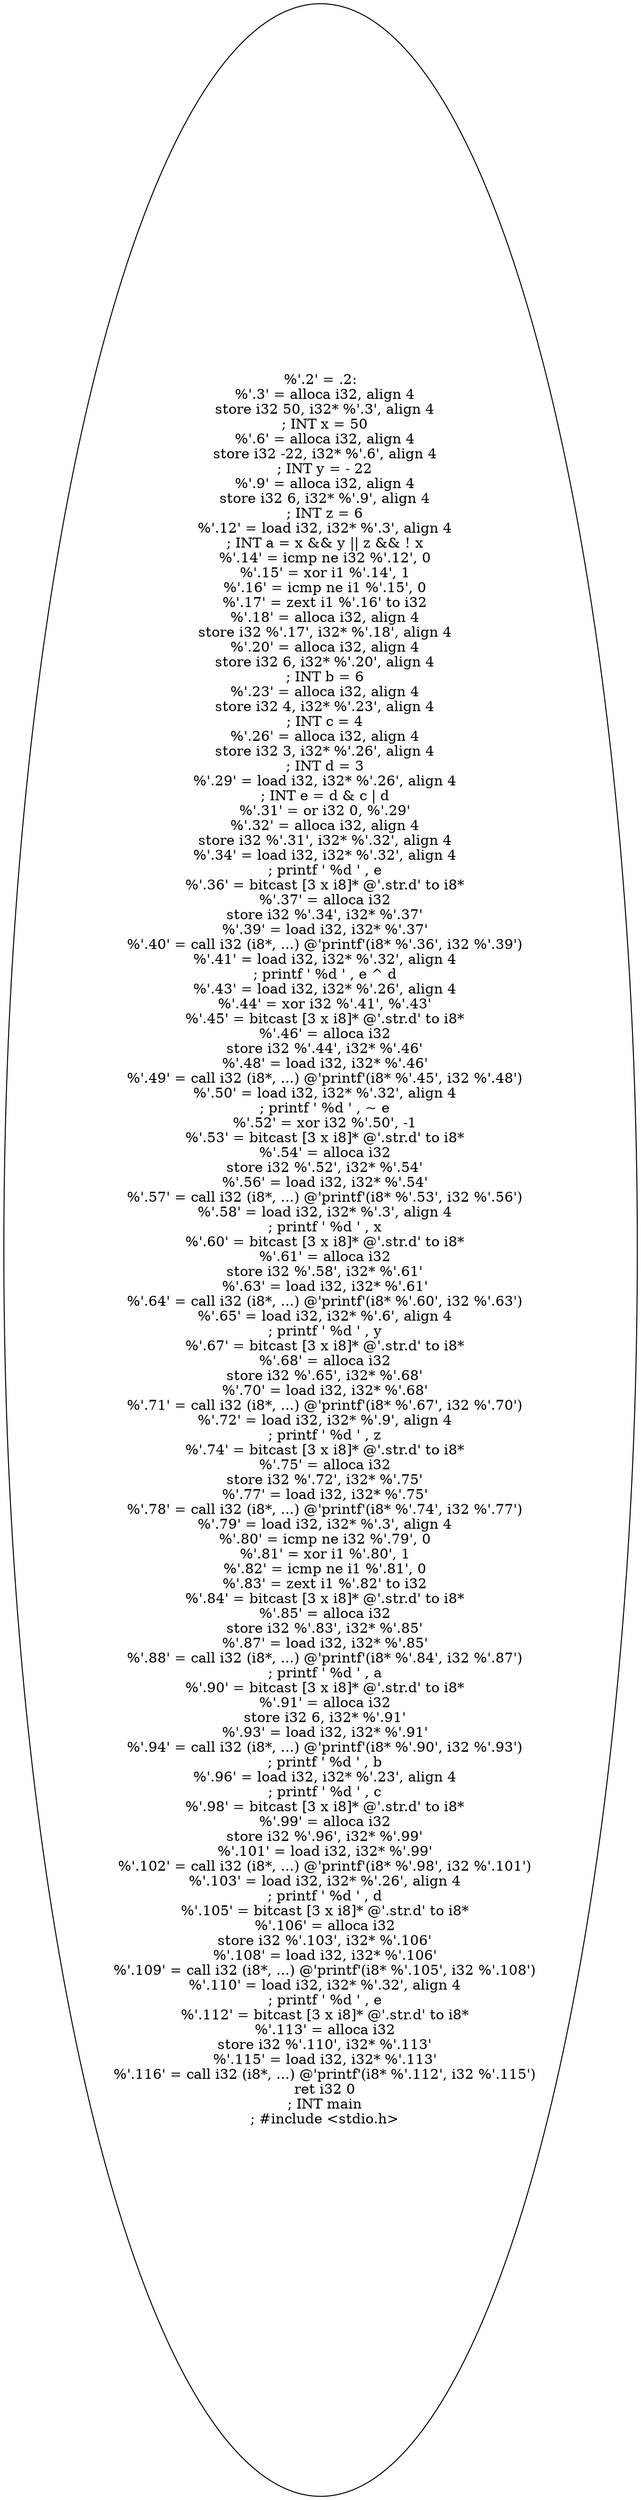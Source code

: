 digraph AST {
  "132340100888656" [label="%'.2' = .2:
  %'.3' = alloca i32, align 4
  store i32 50, i32* %'.3', align 4
  ; INT x = 50
  %'.6' = alloca i32, align 4
  store i32 -22, i32* %'.6', align 4
  ; INT y = - 22
  %'.9' = alloca i32, align 4
  store i32 6, i32* %'.9', align 4
  ; INT z = 6
  %'.12' = load i32, i32* %'.3', align 4
  ; INT a = x && y || z && ! x
  %'.14' = icmp ne i32 %'.12', 0
  %'.15' = xor i1 %'.14', 1
  %'.16' = icmp ne i1 %'.15', 0
  %'.17' = zext i1 %'.16' to i32
  %'.18' = alloca i32, align 4
  store i32 %'.17', i32* %'.18', align 4
  %'.20' = alloca i32, align 4
  store i32 6, i32* %'.20', align 4
  ; INT b = 6
  %'.23' = alloca i32, align 4
  store i32 4, i32* %'.23', align 4
  ; INT c = 4
  %'.26' = alloca i32, align 4
  store i32 3, i32* %'.26', align 4
  ; INT d = 3
  %'.29' = load i32, i32* %'.26', align 4
  ; INT e = d & c | d
  %'.31' = or i32 0, %'.29'
  %'.32' = alloca i32, align 4
  store i32 %'.31', i32* %'.32', align 4
  %'.34' = load i32, i32* %'.32', align 4
  ; printf ' %d ' , e
  %'.36' = bitcast [3 x i8]* @'.str.d' to i8*
  %'.37' = alloca i32
  store i32 %'.34', i32* %'.37'
  %'.39' = load i32, i32* %'.37'
  %'.40' = call i32 (i8*, ...) @'printf'(i8* %'.36', i32 %'.39')
  %'.41' = load i32, i32* %'.32', align 4
  ; printf ' %d ' , e ^ d
  %'.43' = load i32, i32* %'.26', align 4
  %'.44' = xor i32 %'.41', %'.43'
  %'.45' = bitcast [3 x i8]* @'.str.d' to i8*
  %'.46' = alloca i32
  store i32 %'.44', i32* %'.46'
  %'.48' = load i32, i32* %'.46'
  %'.49' = call i32 (i8*, ...) @'printf'(i8* %'.45', i32 %'.48')
  %'.50' = load i32, i32* %'.32', align 4
  ; printf ' %d ' , ~ e
  %'.52' = xor i32 %'.50', -1
  %'.53' = bitcast [3 x i8]* @'.str.d' to i8*
  %'.54' = alloca i32
  store i32 %'.52', i32* %'.54'
  %'.56' = load i32, i32* %'.54'
  %'.57' = call i32 (i8*, ...) @'printf'(i8* %'.53', i32 %'.56')
  %'.58' = load i32, i32* %'.3', align 4
  ; printf ' %d ' , x
  %'.60' = bitcast [3 x i8]* @'.str.d' to i8*
  %'.61' = alloca i32
  store i32 %'.58', i32* %'.61'
  %'.63' = load i32, i32* %'.61'
  %'.64' = call i32 (i8*, ...) @'printf'(i8* %'.60', i32 %'.63')
  %'.65' = load i32, i32* %'.6', align 4
  ; printf ' %d ' , y
  %'.67' = bitcast [3 x i8]* @'.str.d' to i8*
  %'.68' = alloca i32
  store i32 %'.65', i32* %'.68'
  %'.70' = load i32, i32* %'.68'
  %'.71' = call i32 (i8*, ...) @'printf'(i8* %'.67', i32 %'.70')
  %'.72' = load i32, i32* %'.9', align 4
  ; printf ' %d ' , z
  %'.74' = bitcast [3 x i8]* @'.str.d' to i8*
  %'.75' = alloca i32
  store i32 %'.72', i32* %'.75'
  %'.77' = load i32, i32* %'.75'
  %'.78' = call i32 (i8*, ...) @'printf'(i8* %'.74', i32 %'.77')
  %'.79' = load i32, i32* %'.3', align 4
  %'.80' = icmp ne i32 %'.79', 0
  %'.81' = xor i1 %'.80', 1
  %'.82' = icmp ne i1 %'.81', 0
  %'.83' = zext i1 %'.82' to i32
  %'.84' = bitcast [3 x i8]* @'.str.d' to i8*
  %'.85' = alloca i32
  store i32 %'.83', i32* %'.85'
  %'.87' = load i32, i32* %'.85'
  %'.88' = call i32 (i8*, ...) @'printf'(i8* %'.84', i32 %'.87')
  ; printf ' %d ' , a
  %'.90' = bitcast [3 x i8]* @'.str.d' to i8*
  %'.91' = alloca i32
  store i32 6, i32* %'.91'
  %'.93' = load i32, i32* %'.91'
  %'.94' = call i32 (i8*, ...) @'printf'(i8* %'.90', i32 %'.93')
  ; printf ' %d ' , b
  %'.96' = load i32, i32* %'.23', align 4
  ; printf ' %d ' , c
  %'.98' = bitcast [3 x i8]* @'.str.d' to i8*
  %'.99' = alloca i32
  store i32 %'.96', i32* %'.99'
  %'.101' = load i32, i32* %'.99'
  %'.102' = call i32 (i8*, ...) @'printf'(i8* %'.98', i32 %'.101')
  %'.103' = load i32, i32* %'.26', align 4
  ; printf ' %d ' , d
  %'.105' = bitcast [3 x i8]* @'.str.d' to i8*
  %'.106' = alloca i32
  store i32 %'.103', i32* %'.106'
  %'.108' = load i32, i32* %'.106'
  %'.109' = call i32 (i8*, ...) @'printf'(i8* %'.105', i32 %'.108')
  %'.110' = load i32, i32* %'.32', align 4
  ; printf ' %d ' , e
  %'.112' = bitcast [3 x i8]* @'.str.d' to i8*
  %'.113' = alloca i32
  store i32 %'.110', i32* %'.113'
  %'.115' = load i32, i32* %'.113'
  %'.116' = call i32 (i8*, ...) @'printf'(i8* %'.112', i32 %'.115')
  ret i32 0
  ; INT main
  ; #include <stdio.h>"];
}

